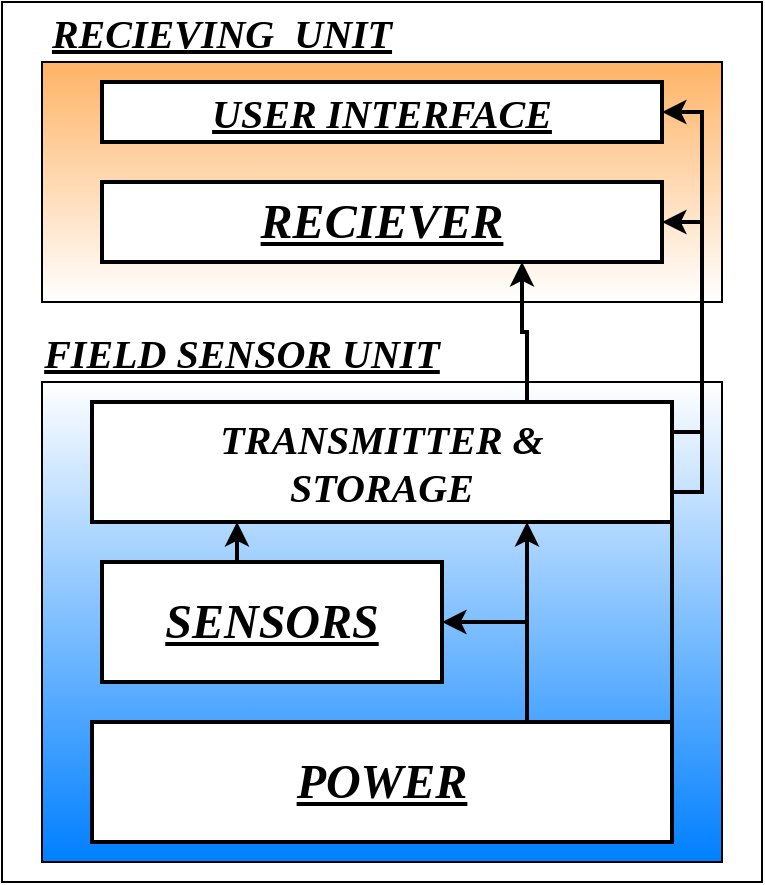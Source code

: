<mxfile version="24.2.3" type="device">
  <diagram name="Page-1" id="qNUR6DpDOCy6S4uhiRNb">
    <mxGraphModel dx="1050" dy="531" grid="1" gridSize="10" guides="1" tooltips="1" connect="1" arrows="1" fold="1" page="1" pageScale="1" pageWidth="850" pageHeight="1100" math="0" shadow="0">
      <root>
        <mxCell id="0" />
        <mxCell id="1" parent="0" />
        <mxCell id="jyMq_5GXga4smwKC42Ej-1" value="" style="rounded=0;whiteSpace=wrap;html=1;" vertex="1" parent="1">
          <mxGeometry x="190" y="50" width="380" height="440" as="geometry" />
        </mxCell>
        <mxCell id="jyMq_5GXga4smwKC42Ej-2" value="" style="rounded=0;whiteSpace=wrap;html=1;gradientColor=#FFFFFF;gradientDirection=north;fillColor=#007FFF;" vertex="1" parent="1">
          <mxGeometry x="210" y="240" width="340" height="240" as="geometry" />
        </mxCell>
        <mxCell id="jyMq_5GXga4smwKC42Ej-8" value="" style="rounded=0;whiteSpace=wrap;html=1;gradientColor=#FFFFFF;fillColor=#FFB366;" vertex="1" parent="1">
          <mxGeometry x="210" y="80" width="340" height="120" as="geometry" />
        </mxCell>
        <mxCell id="jyMq_5GXga4smwKC42Ej-16" style="edgeStyle=orthogonalEdgeStyle;rounded=0;orthogonalLoop=1;jettySize=auto;html=1;exitX=0.75;exitY=0;exitDx=0;exitDy=0;entryX=1;entryY=0.5;entryDx=0;entryDy=0;strokeWidth=2;" edge="1" parent="1" source="jyMq_5GXga4smwKC42Ej-4" target="jyMq_5GXga4smwKC42Ej-6">
          <mxGeometry relative="1" as="geometry" />
        </mxCell>
        <mxCell id="jyMq_5GXga4smwKC42Ej-24" style="edgeStyle=orthogonalEdgeStyle;rounded=0;orthogonalLoop=1;jettySize=auto;html=1;exitX=0.75;exitY=0;exitDx=0;exitDy=0;entryX=0.75;entryY=1;entryDx=0;entryDy=0;strokeWidth=2;" edge="1" parent="1" source="jyMq_5GXga4smwKC42Ej-4" target="jyMq_5GXga4smwKC42Ej-23">
          <mxGeometry relative="1" as="geometry" />
        </mxCell>
        <mxCell id="jyMq_5GXga4smwKC42Ej-29" style="edgeStyle=orthogonalEdgeStyle;rounded=0;orthogonalLoop=1;jettySize=auto;html=1;exitX=1;exitY=0;exitDx=0;exitDy=0;entryX=1;entryY=0.5;entryDx=0;entryDy=0;strokeWidth=2;" edge="1" parent="1" source="jyMq_5GXga4smwKC42Ej-4" target="jyMq_5GXga4smwKC42Ej-11">
          <mxGeometry relative="1" as="geometry" />
        </mxCell>
        <mxCell id="jyMq_5GXga4smwKC42Ej-30" style="edgeStyle=orthogonalEdgeStyle;rounded=0;orthogonalLoop=1;jettySize=auto;html=1;exitX=1;exitY=0;exitDx=0;exitDy=0;entryX=1;entryY=0.5;entryDx=0;entryDy=0;strokeWidth=2;" edge="1" parent="1" source="jyMq_5GXga4smwKC42Ej-4" target="jyMq_5GXga4smwKC42Ej-10">
          <mxGeometry relative="1" as="geometry" />
        </mxCell>
        <mxCell id="jyMq_5GXga4smwKC42Ej-4" value="" style="rounded=0;whiteSpace=wrap;html=1;strokeWidth=2;" vertex="1" parent="1">
          <mxGeometry x="235" y="410" width="290" height="60" as="geometry" />
        </mxCell>
        <mxCell id="jyMq_5GXga4smwKC42Ej-5" value="POWER" style="text;html=1;align=center;verticalAlign=middle;whiteSpace=wrap;rounded=0;fontFamily=Times New Roman;fontStyle=7;fontSize=24;" vertex="1" parent="1">
          <mxGeometry x="315" y="425" width="130" height="30" as="geometry" />
        </mxCell>
        <mxCell id="jyMq_5GXga4smwKC42Ej-25" style="edgeStyle=orthogonalEdgeStyle;rounded=0;orthogonalLoop=1;jettySize=auto;html=1;exitX=0.25;exitY=0;exitDx=0;exitDy=0;entryX=0.25;entryY=1;entryDx=0;entryDy=0;strokeWidth=2;" edge="1" parent="1" source="jyMq_5GXga4smwKC42Ej-6" target="jyMq_5GXga4smwKC42Ej-23">
          <mxGeometry relative="1" as="geometry" />
        </mxCell>
        <mxCell id="jyMq_5GXga4smwKC42Ej-6" value="" style="rounded=0;whiteSpace=wrap;html=1;strokeWidth=2;" vertex="1" parent="1">
          <mxGeometry x="240" y="330" width="170" height="60" as="geometry" />
        </mxCell>
        <mxCell id="jyMq_5GXga4smwKC42Ej-10" value="" style="rounded=0;whiteSpace=wrap;html=1;strokeWidth=2;" vertex="1" parent="1">
          <mxGeometry x="240" y="140" width="280" height="40" as="geometry" />
        </mxCell>
        <mxCell id="jyMq_5GXga4smwKC42Ej-9" value="&lt;font style=&quot;font-size: 24px;&quot; face=&quot;Times New Roman&quot;&gt;&lt;b&gt;&lt;i&gt;&lt;u&gt;RECIEVER&lt;/u&gt;&lt;/i&gt;&lt;/b&gt;&lt;/font&gt;" style="text;html=1;align=center;verticalAlign=middle;whiteSpace=wrap;rounded=0;" vertex="1" parent="1">
          <mxGeometry x="285" y="145" width="190" height="30" as="geometry" />
        </mxCell>
        <mxCell id="jyMq_5GXga4smwKC42Ej-11" value="" style="rounded=0;whiteSpace=wrap;html=1;strokeWidth=2;" vertex="1" parent="1">
          <mxGeometry x="240" y="90" width="280" height="30" as="geometry" />
        </mxCell>
        <mxCell id="jyMq_5GXga4smwKC42Ej-12" value="SENSORS" style="text;html=1;align=center;verticalAlign=middle;whiteSpace=wrap;rounded=0;fontFamily=Times New Roman;fontSize=24;fontStyle=7" vertex="1" parent="1">
          <mxGeometry x="260" y="345" width="130" height="30" as="geometry" />
        </mxCell>
        <mxCell id="jyMq_5GXga4smwKC42Ej-34" style="edgeStyle=orthogonalEdgeStyle;rounded=0;orthogonalLoop=1;jettySize=auto;html=1;exitX=0.75;exitY=0;exitDx=0;exitDy=0;entryX=0.75;entryY=1;entryDx=0;entryDy=0;strokeWidth=2;" edge="1" parent="1" source="jyMq_5GXga4smwKC42Ej-23" target="jyMq_5GXga4smwKC42Ej-10">
          <mxGeometry relative="1" as="geometry" />
        </mxCell>
        <mxCell id="jyMq_5GXga4smwKC42Ej-23" value="" style="rounded=0;whiteSpace=wrap;html=1;strokeWidth=2;" vertex="1" parent="1">
          <mxGeometry x="235" y="250" width="290" height="60" as="geometry" />
        </mxCell>
        <mxCell id="jyMq_5GXga4smwKC42Ej-15" value="&lt;font face=&quot;Times New Roman&quot; style=&quot;font-size: 20px;&quot;&gt;&lt;i style=&quot;font-size: 20px;&quot;&gt;&lt;b style=&quot;font-size: 20px;&quot;&gt;TRANSMITTER &amp;amp; STORAGE&lt;/b&gt;&lt;br style=&quot;font-size: 20px;&quot;&gt;&lt;/i&gt;&lt;/font&gt;" style="text;html=1;align=center;verticalAlign=middle;whiteSpace=wrap;rounded=0;fontSize=20;" vertex="1" parent="1">
          <mxGeometry x="250" y="260" width="260" height="40" as="geometry" />
        </mxCell>
        <mxCell id="jyMq_5GXga4smwKC42Ej-26" value="USER INTERFACE" style="text;html=1;align=center;verticalAlign=middle;whiteSpace=wrap;rounded=0;fontStyle=7;fontFamily=Times New Roman;fontSize=20;" vertex="1" parent="1">
          <mxGeometry x="275" y="90" width="210" height="30" as="geometry" />
        </mxCell>
        <mxCell id="jyMq_5GXga4smwKC42Ej-32" value="RECIEVING&amp;nbsp; UNIT" style="text;html=1;align=center;verticalAlign=middle;whiteSpace=wrap;rounded=0;fontFamily=Times New Roman;fontSize=20;fontStyle=7" vertex="1" parent="1">
          <mxGeometry x="210" y="50" width="180" height="30" as="geometry" />
        </mxCell>
        <mxCell id="jyMq_5GXga4smwKC42Ej-31" value="FIELD SENSOR UNIT" style="text;html=1;align=center;verticalAlign=middle;whiteSpace=wrap;rounded=0;fontFamily=Times New Roman;fontSize=20;fontStyle=7" vertex="1" parent="1">
          <mxGeometry x="210" y="210" width="200" height="30" as="geometry" />
        </mxCell>
      </root>
    </mxGraphModel>
  </diagram>
</mxfile>
